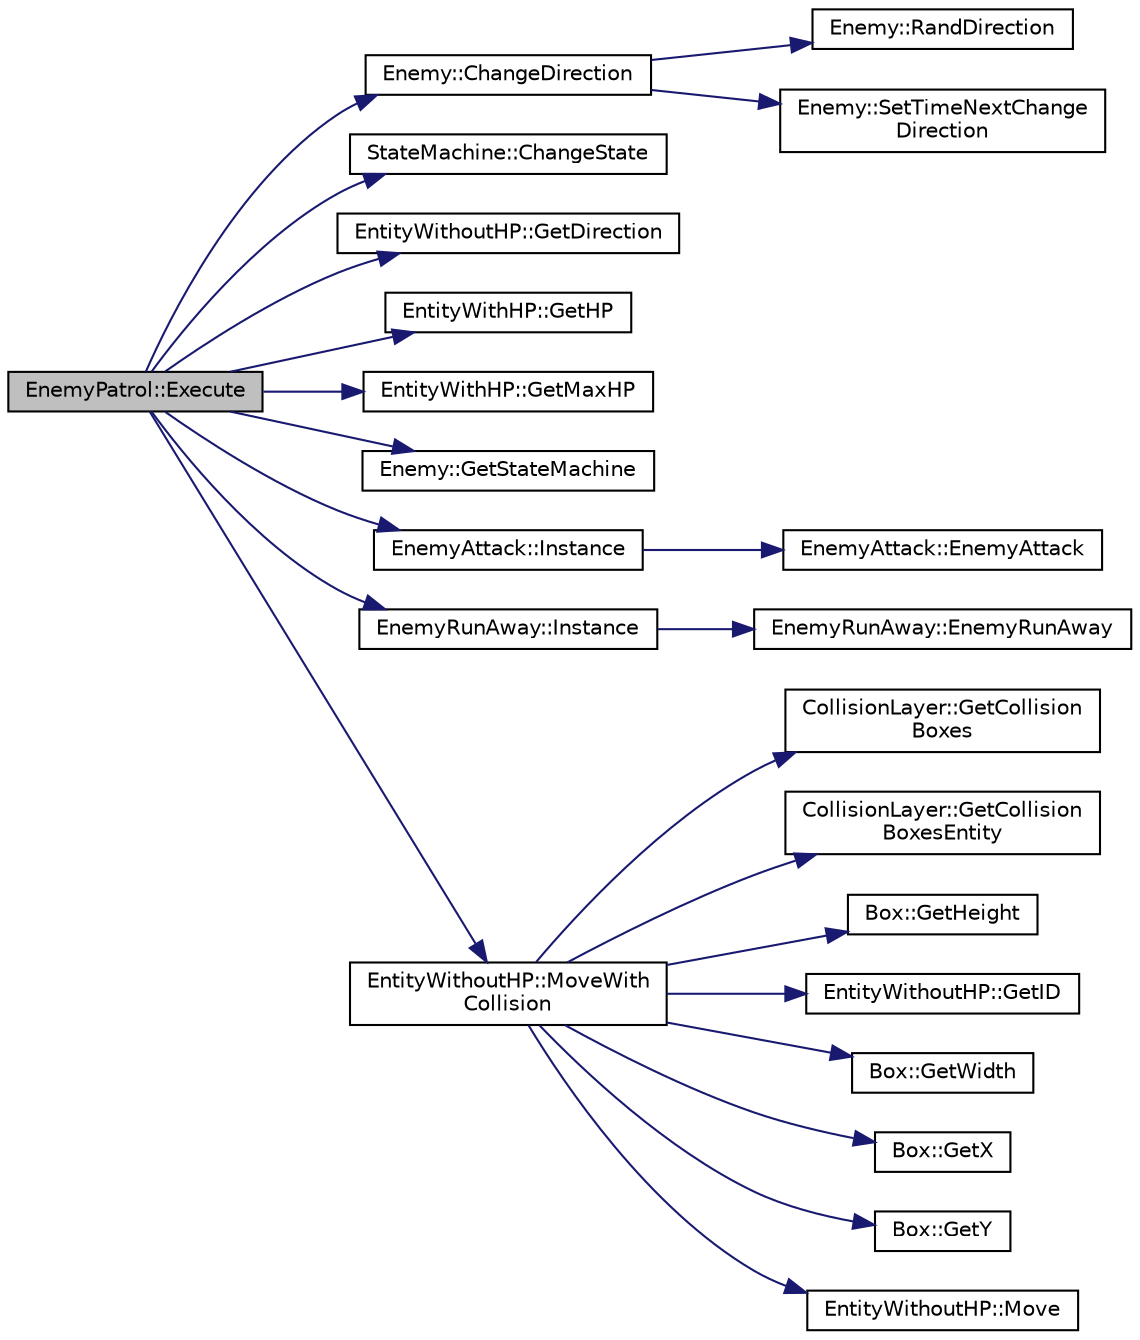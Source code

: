 digraph "EnemyPatrol::Execute"
{
 // LATEX_PDF_SIZE
  bgcolor="transparent";
  edge [fontname="Helvetica",fontsize="10",labelfontname="Helvetica",labelfontsize="10"];
  node [fontname="Helvetica",fontsize="10",shape=record];
  rankdir="LR";
  Node1 [label="EnemyPatrol::Execute",height=0.2,width=0.4,color="black", fillcolor="grey75", style="filled", fontcolor="black",tooltip="Execution de l'état. L'Enemy se déplace aléatoirement et entre en état EnemyAttack si le joueur est a..."];
  Node1 -> Node2 [color="midnightblue",fontsize="10",style="solid",fontname="Helvetica"];
  Node2 [label="Enemy::ChangeDirection",height=0.2,width=0.4,color="black",URL="$classEnemy.html#a941acdd84d21c2324013cf7492cf11e2",tooltip="Change la direction de l'Enemy. Utilise timeNextChangeDirection pour savoir si il est temps de change..."];
  Node2 -> Node3 [color="midnightblue",fontsize="10",style="solid",fontname="Helvetica"];
  Node3 [label="Enemy::RandDirection",height=0.2,width=0.4,color="black",URL="$classEnemy.html#a59e340b5be743c22f0b5e2992e5e9344",tooltip="Affecte une EntityDirection aléatoire à l'Enemy."];
  Node2 -> Node4 [color="midnightblue",fontsize="10",style="solid",fontname="Helvetica"];
  Node4 [label="Enemy::SetTimeNextChange\lDirection",height=0.2,width=0.4,color="black",URL="$classEnemy.html#a3b8fda3171cad67a7c0ff9fa872496f3",tooltip="Affecte à timeNextChangeDirection une valeur aléatoire."];
  Node1 -> Node5 [color="midnightblue",fontsize="10",style="solid",fontname="Helvetica"];
  Node5 [label="StateMachine::ChangeState",height=0.2,width=0.4,color="black",URL="$classStateMachine.html#a5e928960ba29b86f878768e556ae8eb4",tooltip="Permet de changer l'état courrant."];
  Node1 -> Node6 [color="midnightblue",fontsize="10",style="solid",fontname="Helvetica"];
  Node6 [label="EntityWithoutHP::GetDirection",height=0.2,width=0.4,color="black",URL="$classEntityWithoutHP.html#a7642f894c466f34541045454e49ba72d",tooltip="Retourne la direction de l'entité."];
  Node1 -> Node7 [color="midnightblue",fontsize="10",style="solid",fontname="Helvetica"];
  Node7 [label="EntityWithHP::GetHP",height=0.2,width=0.4,color="black",URL="$classEntityWithHP.html#a064f838fa6ae5e4a2b6c2fcb92f576fa",tooltip="Retourne le nombre de points de vie de l'entité."];
  Node1 -> Node8 [color="midnightblue",fontsize="10",style="solid",fontname="Helvetica"];
  Node8 [label="EntityWithHP::GetMaxHP",height=0.2,width=0.4,color="black",URL="$classEntityWithHP.html#a489e4fe33d4541ff1fab8fddfaeadb93",tooltip="Retourne le cap maximum de points de vie de l'entité."];
  Node1 -> Node9 [color="midnightblue",fontsize="10",style="solid",fontname="Helvetica"];
  Node9 [label="Enemy::GetStateMachine",height=0.2,width=0.4,color="black",URL="$classEnemy.html#a7d3f9586b50a46b996250cf16959c65f",tooltip="Retourne le StateMachine."];
  Node1 -> Node10 [color="midnightblue",fontsize="10",style="solid",fontname="Helvetica"];
  Node10 [label="EnemyAttack::Instance",height=0.2,width=0.4,color="black",URL="$classEnemyAttack.html#a37ac29da56e9516774ed33f2a8a3b7b7",tooltip="Retourne une Instance de l'objet, un singleton."];
  Node10 -> Node11 [color="midnightblue",fontsize="10",style="solid",fontname="Helvetica"];
  Node11 [label="EnemyAttack::EnemyAttack",height=0.2,width=0.4,color="black",URL="$classEnemyAttack.html#a54977db476e524b343786bae4c0d2e8b",tooltip="Constructeur par défaut."];
  Node1 -> Node12 [color="midnightblue",fontsize="10",style="solid",fontname="Helvetica"];
  Node12 [label="EnemyRunAway::Instance",height=0.2,width=0.4,color="black",URL="$classEnemyRunAway.html#a57fcb322589ab9dbc671f19f98df3b5b",tooltip="Retourne une Instance de l'objet, un singleton."];
  Node12 -> Node13 [color="midnightblue",fontsize="10",style="solid",fontname="Helvetica"];
  Node13 [label="EnemyRunAway::EnemyRunAway",height=0.2,width=0.4,color="black",URL="$classEnemyRunAway.html#a5d56fabaf2823d44a491ea7f43083b47",tooltip="Constructeur par défaut."];
  Node1 -> Node14 [color="midnightblue",fontsize="10",style="solid",fontname="Helvetica"];
  Node14 [label="EntityWithoutHP::MoveWith\lCollision",height=0.2,width=0.4,color="black",URL="$classEntityWithoutHP.html#a6b62dd7761b9a29a9ccda13b5be40a18",tooltip="Déplace l'entité en vérifiant les collisions."];
  Node14 -> Node15 [color="midnightblue",fontsize="10",style="solid",fontname="Helvetica"];
  Node15 [label="CollisionLayer::GetCollision\lBoxes",height=0.2,width=0.4,color="black",URL="$classCollisionLayer.html#a620b4ce21e4699a1a067ffaa60848667",tooltip="Fonction permettant de récupérer les CollisionBox de l'objet."];
  Node14 -> Node16 [color="midnightblue",fontsize="10",style="solid",fontname="Helvetica"];
  Node16 [label="CollisionLayer::GetCollision\lBoxesEntity",height=0.2,width=0.4,color="black",URL="$classCollisionLayer.html#a88cf3f7e5b55058df61d24f199c54b5b",tooltip="Fonction permettant de récupérer les CollisionBox des entités de l'objet."];
  Node14 -> Node17 [color="midnightblue",fontsize="10",style="solid",fontname="Helvetica"];
  Node17 [label="Box::GetHeight",height=0.2,width=0.4,color="black",URL="$classBox.html#ad7d6b9ab23698fedd6637fe0a4c40fb3",tooltip="Retourne height."];
  Node14 -> Node18 [color="midnightblue",fontsize="10",style="solid",fontname="Helvetica"];
  Node18 [label="EntityWithoutHP::GetID",height=0.2,width=0.4,color="black",URL="$classEntityWithoutHP.html#a1a5d732b9f322135fbd5e5f227064b26",tooltip="Retourne l'ID de l'entité."];
  Node14 -> Node19 [color="midnightblue",fontsize="10",style="solid",fontname="Helvetica"];
  Node19 [label="Box::GetWidth",height=0.2,width=0.4,color="black",URL="$classBox.html#ac9e53c8e2f33ef5ef0a11c48f979ab04",tooltip="Retourne width."];
  Node14 -> Node20 [color="midnightblue",fontsize="10",style="solid",fontname="Helvetica"];
  Node20 [label="Box::GetX",height=0.2,width=0.4,color="black",URL="$classBox.html#ade06873a13d2d1df5eb5d2cfc2a16d29",tooltip="Retourne x."];
  Node14 -> Node21 [color="midnightblue",fontsize="10",style="solid",fontname="Helvetica"];
  Node21 [label="Box::GetY",height=0.2,width=0.4,color="black",URL="$classBox.html#af86b090508898469761c0d61c8230133",tooltip="Retourne y."];
  Node14 -> Node22 [color="midnightblue",fontsize="10",style="solid",fontname="Helvetica"];
  Node22 [label="EntityWithoutHP::Move",height=0.2,width=0.4,color="black",URL="$classEntityWithoutHP.html#a0cfc433ea705c507da7912a8e039722e",tooltip="Déplace l'entité."];
}
